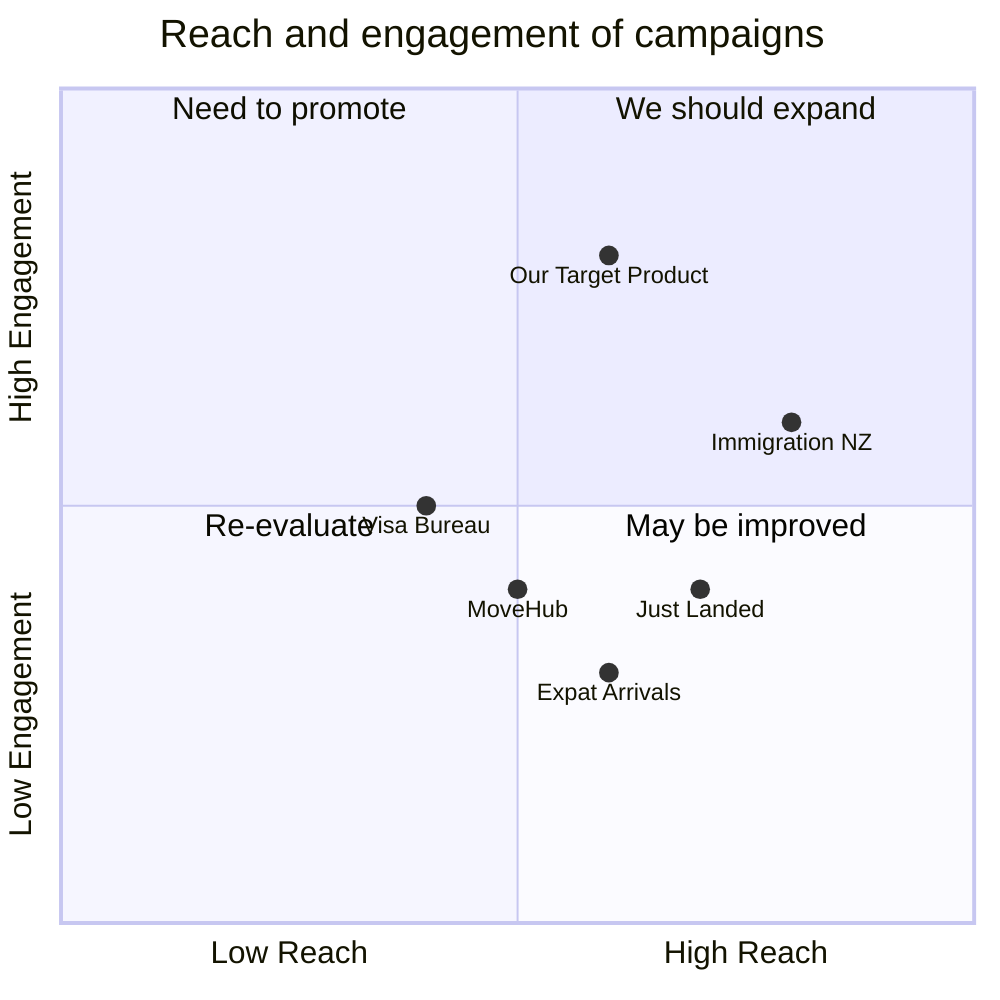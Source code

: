 quadrantChart
    title Reach and engagement of campaigns
    x-axis Low Reach --> High Reach
    y-axis Low Engagement --> High Engagement
    quadrant-1 We should expand
    quadrant-2 Need to promote
    quadrant-3 Re-evaluate
    quadrant-4 May be improved
    "Immigration NZ": [0.8, 0.6]
    "Just Landed": [0.7, 0.4]
    "Expat Arrivals": [0.6, 0.3]
    "MoveHub": [0.5, 0.4]
    "Visa Bureau": [0.4, 0.5]
    "Our Target Product": [0.6, 0.8]